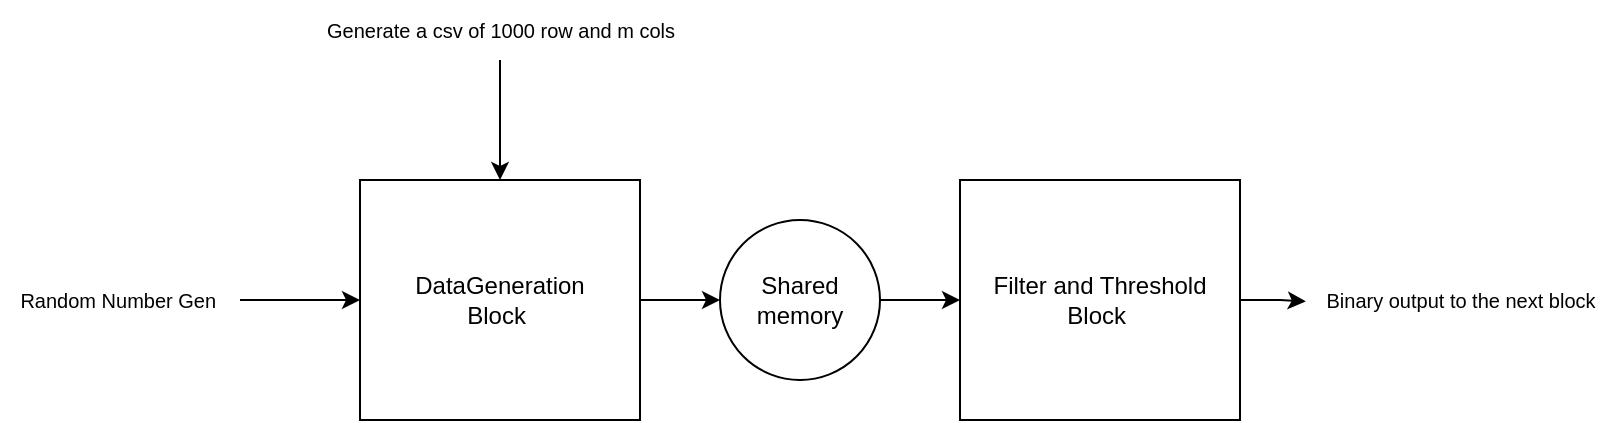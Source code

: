 <mxfile version="27.0.2" pages="3">
  <diagram name="Overall Arch" id="ktEbDDVXrIGKhX2a_HJS">
    <mxGraphModel dx="837" dy="531" grid="1" gridSize="10" guides="1" tooltips="1" connect="1" arrows="1" fold="1" page="1" pageScale="1" pageWidth="850" pageHeight="1100" math="0" shadow="0">
      <root>
        <mxCell id="0" />
        <mxCell id="1" parent="0" />
        <mxCell id="lzXMIc-5NiY6LFzH1Sxm-4" style="edgeStyle=orthogonalEdgeStyle;rounded=0;orthogonalLoop=1;jettySize=auto;html=1;exitX=1;exitY=0.5;exitDx=0;exitDy=0;entryX=0;entryY=0.5;entryDx=0;entryDy=0;" edge="1" parent="1" source="lzXMIc-5NiY6LFzH1Sxm-1" target="lzXMIc-5NiY6LFzH1Sxm-3">
          <mxGeometry relative="1" as="geometry" />
        </mxCell>
        <mxCell id="lzXMIc-5NiY6LFzH1Sxm-1" value="DataGeneration&lt;div&gt;Block&amp;nbsp;&lt;/div&gt;" style="rounded=0;whiteSpace=wrap;html=1;" vertex="1" parent="1">
          <mxGeometry x="280" y="290" width="140" height="120" as="geometry" />
        </mxCell>
        <mxCell id="lzXMIc-5NiY6LFzH1Sxm-2" value="Filter and Threshold Block&amp;nbsp;" style="rounded=0;whiteSpace=wrap;html=1;" vertex="1" parent="1">
          <mxGeometry x="580" y="290" width="140" height="120" as="geometry" />
        </mxCell>
        <mxCell id="lzXMIc-5NiY6LFzH1Sxm-5" style="edgeStyle=orthogonalEdgeStyle;rounded=0;orthogonalLoop=1;jettySize=auto;html=1;exitX=1;exitY=0.5;exitDx=0;exitDy=0;entryX=0;entryY=0.5;entryDx=0;entryDy=0;" edge="1" parent="1" source="lzXMIc-5NiY6LFzH1Sxm-3" target="lzXMIc-5NiY6LFzH1Sxm-2">
          <mxGeometry relative="1" as="geometry" />
        </mxCell>
        <mxCell id="lzXMIc-5NiY6LFzH1Sxm-3" value="Shared memory" style="ellipse;whiteSpace=wrap;html=1;aspect=fixed;" vertex="1" parent="1">
          <mxGeometry x="460" y="310" width="80" height="80" as="geometry" />
        </mxCell>
        <mxCell id="lzXMIc-5NiY6LFzH1Sxm-9" style="edgeStyle=orthogonalEdgeStyle;rounded=0;orthogonalLoop=1;jettySize=auto;html=1;entryX=0.5;entryY=0;entryDx=0;entryDy=0;" edge="1" parent="1" source="lzXMIc-5NiY6LFzH1Sxm-8" target="lzXMIc-5NiY6LFzH1Sxm-1">
          <mxGeometry relative="1" as="geometry" />
        </mxCell>
        <mxCell id="lzXMIc-5NiY6LFzH1Sxm-8" value="&lt;font style=&quot;font-size: 10px;&quot;&gt;Generate a csv of 1000 row and m cols&lt;/font&gt;" style="text;html=1;align=center;verticalAlign=middle;resizable=0;points=[];autosize=1;strokeColor=none;fillColor=none;" vertex="1" parent="1">
          <mxGeometry x="250" y="200" width="200" height="30" as="geometry" />
        </mxCell>
        <mxCell id="lzXMIc-5NiY6LFzH1Sxm-11" style="edgeStyle=orthogonalEdgeStyle;rounded=0;orthogonalLoop=1;jettySize=auto;html=1;" edge="1" parent="1" source="lzXMIc-5NiY6LFzH1Sxm-10" target="lzXMIc-5NiY6LFzH1Sxm-1">
          <mxGeometry relative="1" as="geometry" />
        </mxCell>
        <mxCell id="lzXMIc-5NiY6LFzH1Sxm-10" value="&lt;font style=&quot;font-size: 10px;&quot;&gt;Random Number Gen&amp;nbsp;&lt;/font&gt;" style="text;html=1;align=center;verticalAlign=middle;resizable=0;points=[];autosize=1;strokeColor=none;fillColor=none;" vertex="1" parent="1">
          <mxGeometry x="100" y="335" width="120" height="30" as="geometry" />
        </mxCell>
        <mxCell id="lzXMIc-5NiY6LFzH1Sxm-13" value="&lt;font style=&quot;font-size: 10px;&quot;&gt;Binary output to the next block&lt;/font&gt;" style="text;html=1;align=center;verticalAlign=middle;resizable=0;points=[];autosize=1;strokeColor=none;fillColor=none;" vertex="1" parent="1">
          <mxGeometry x="750" y="335" width="160" height="30" as="geometry" />
        </mxCell>
        <mxCell id="lzXMIc-5NiY6LFzH1Sxm-14" style="edgeStyle=orthogonalEdgeStyle;rounded=0;orthogonalLoop=1;jettySize=auto;html=1;entryX=0.018;entryY=0.522;entryDx=0;entryDy=0;entryPerimeter=0;" edge="1" parent="1" source="lzXMIc-5NiY6LFzH1Sxm-2" target="lzXMIc-5NiY6LFzH1Sxm-13">
          <mxGeometry relative="1" as="geometry" />
        </mxCell>
      </root>
    </mxGraphModel>
  </diagram>
  <diagram id="tHe-NJX3uZrJXFJXt7Ca" name="Data Gen Block">
    <mxGraphModel dx="693" dy="440" grid="1" gridSize="10" guides="1" tooltips="1" connect="1" arrows="1" fold="1" page="1" pageScale="1" pageWidth="850" pageHeight="1100" math="0" shadow="0">
      <root>
        <mxCell id="0" />
        <mxCell id="1" parent="0" />
        <mxCell id="AciwLgOPIirsm0JgbYt3-4" style="edgeStyle=orthogonalEdgeStyle;rounded=0;orthogonalLoop=1;jettySize=auto;html=1;exitX=1;exitY=0.5;exitDx=0;exitDy=0;entryX=0.5;entryY=0;entryDx=0;entryDy=0;" edge="1" parent="1" source="AciwLgOPIirsm0JgbYt3-1" target="AciwLgOPIirsm0JgbYt3-3">
          <mxGeometry relative="1" as="geometry" />
        </mxCell>
        <mxCell id="AciwLgOPIirsm0JgbYt3-1" value="csv file input" style="rounded=0;whiteSpace=wrap;html=1;" vertex="1" parent="1">
          <mxGeometry x="280" y="270" width="120" height="60" as="geometry" />
        </mxCell>
        <mxCell id="AciwLgOPIirsm0JgbYt3-5" style="edgeStyle=orthogonalEdgeStyle;rounded=0;orthogonalLoop=1;jettySize=auto;html=1;exitX=1;exitY=0.5;exitDx=0;exitDy=0;entryX=0.5;entryY=1;entryDx=0;entryDy=0;" edge="1" parent="1" source="AciwLgOPIirsm0JgbYt3-2" target="AciwLgOPIirsm0JgbYt3-3">
          <mxGeometry relative="1" as="geometry" />
        </mxCell>
        <mxCell id="AciwLgOPIirsm0JgbYt3-2" value="random number gen&amp;nbsp;" style="rounded=0;whiteSpace=wrap;html=1;" vertex="1" parent="1">
          <mxGeometry x="280" y="400" width="120" height="60" as="geometry" />
        </mxCell>
        <mxCell id="AciwLgOPIirsm0JgbYt3-7" style="edgeStyle=orthogonalEdgeStyle;rounded=0;orthogonalLoop=1;jettySize=auto;html=1;exitX=1;exitY=0.5;exitDx=0;exitDy=0;entryX=0;entryY=0.5;entryDx=0;entryDy=0;" edge="1" parent="1" source="AciwLgOPIirsm0JgbYt3-3" target="AciwLgOPIirsm0JgbYt3-6">
          <mxGeometry relative="1" as="geometry" />
        </mxCell>
        <mxCell id="AciwLgOPIirsm0JgbYt3-3" value="No. of args" style="rhombus;whiteSpace=wrap;html=1;" vertex="1" parent="1">
          <mxGeometry x="470" y="330" width="80" height="80" as="geometry" />
        </mxCell>
        <mxCell id="AciwLgOPIirsm0JgbYt3-8" style="edgeStyle=orthogonalEdgeStyle;rounded=0;orthogonalLoop=1;jettySize=auto;html=1;exitX=1;exitY=0.5;exitDx=0;exitDy=0;" edge="1" parent="1" source="AciwLgOPIirsm0JgbYt3-6">
          <mxGeometry relative="1" as="geometry">
            <mxPoint x="850" y="370" as="targetPoint" />
          </mxGeometry>
        </mxCell>
        <mxCell id="AciwLgOPIirsm0JgbYt3-6" value="Send data to filter block" style="rounded=0;whiteSpace=wrap;html=1;" vertex="1" parent="1">
          <mxGeometry x="620" y="340" width="120" height="60" as="geometry" />
        </mxCell>
        <mxCell id="AciwLgOPIirsm0JgbYt3-9" value="To shared&amp;nbsp;&lt;div&gt;memory&lt;/div&gt;" style="text;html=1;align=center;verticalAlign=middle;resizable=0;points=[];autosize=1;strokeColor=none;fillColor=none;" vertex="1" parent="1">
          <mxGeometry x="750" y="350" width="80" height="40" as="geometry" />
        </mxCell>
      </root>
    </mxGraphModel>
  </diagram>
  <diagram id="bcAsDHsdtQetuHRcrG7V" name="FilterAndThresholdBlock">
    <mxGraphModel dx="837" dy="531" grid="1" gridSize="10" guides="1" tooltips="1" connect="1" arrows="1" fold="1" page="1" pageScale="1" pageWidth="850" pageHeight="1100" math="0" shadow="0">
      <root>
        <mxCell id="0" />
        <mxCell id="1" parent="0" />
        <mxCell id="BVBc1Gc-h8iQMJJFXqq3-9" style="edgeStyle=orthogonalEdgeStyle;rounded=0;orthogonalLoop=1;jettySize=auto;html=1;exitX=0.5;exitY=0;exitDx=0;exitDy=0;entryX=0;entryY=0.5;entryDx=0;entryDy=0;" edge="1" parent="1" source="BVBc1Gc-h8iQMJJFXqq3-1" target="BVBc1Gc-h8iQMJJFXqq3-8">
          <mxGeometry relative="1" as="geometry" />
        </mxCell>
        <mxCell id="BVBc1Gc-h8iQMJJFXqq3-1" value="Sliding Window Thread" style="rounded=0;whiteSpace=wrap;html=1;" vertex="1" parent="1">
          <mxGeometry x="210" y="310" width="120" height="60" as="geometry" />
        </mxCell>
        <mxCell id="BVBc1Gc-h8iQMJJFXqq3-13" style="edgeStyle=orthogonalEdgeStyle;rounded=0;orthogonalLoop=1;jettySize=auto;html=1;" edge="1" parent="1" source="BVBc1Gc-h8iQMJJFXqq3-3">
          <mxGeometry relative="1" as="geometry">
            <mxPoint x="590" y="340.0" as="targetPoint" />
          </mxGeometry>
        </mxCell>
        <mxCell id="BVBc1Gc-h8iQMJJFXqq3-3" value="Filtering thread" style="rounded=0;whiteSpace=wrap;html=1;" vertex="1" parent="1">
          <mxGeometry x="410" y="310" width="120" height="60" as="geometry" />
        </mxCell>
        <mxCell id="BVBc1Gc-h8iQMJJFXqq3-6" style="edgeStyle=orthogonalEdgeStyle;rounded=0;orthogonalLoop=1;jettySize=auto;html=1;entryX=0;entryY=0.5;entryDx=0;entryDy=0;" edge="1" parent="1" source="BVBc1Gc-h8iQMJJFXqq3-4" target="BVBc1Gc-h8iQMJJFXqq3-1">
          <mxGeometry relative="1" as="geometry" />
        </mxCell>
        <mxCell id="BVBc1Gc-h8iQMJJFXqq3-4" value="Shared Memory" style="text;html=1;align=center;verticalAlign=middle;whiteSpace=wrap;rounded=0;" vertex="1" parent="1">
          <mxGeometry x="70" y="325" width="60" height="30" as="geometry" />
        </mxCell>
        <mxCell id="BVBc1Gc-h8iQMJJFXqq3-10" style="edgeStyle=orthogonalEdgeStyle;rounded=0;orthogonalLoop=1;jettySize=auto;html=1;exitX=1;exitY=0.5;exitDx=0;exitDy=0;entryX=0.5;entryY=0;entryDx=0;entryDy=0;" edge="1" parent="1" source="BVBc1Gc-h8iQMJJFXqq3-8" target="BVBc1Gc-h8iQMJJFXqq3-3">
          <mxGeometry relative="1" as="geometry" />
        </mxCell>
        <mxCell id="BVBc1Gc-h8iQMJJFXqq3-8" value="shared vector" style="ellipse;whiteSpace=wrap;html=1;aspect=fixed;" vertex="1" parent="1">
          <mxGeometry x="330" y="180" width="80" height="80" as="geometry" />
        </mxCell>
        <mxCell id="BVBc1Gc-h8iQMJJFXqq3-12" style="edgeStyle=orthogonalEdgeStyle;rounded=0;orthogonalLoop=1;jettySize=auto;html=1;entryX=0.5;entryY=1;entryDx=0;entryDy=0;" edge="1" parent="1" source="BVBc1Gc-h8iQMJJFXqq3-11" target="BVBc1Gc-h8iQMJJFXqq3-3">
          <mxGeometry relative="1" as="geometry" />
        </mxCell>
        <mxCell id="BVBc1Gc-h8iQMJJFXqq3-11" value="Threshold input" style="text;html=1;align=center;verticalAlign=middle;whiteSpace=wrap;rounded=0;" vertex="1" parent="1">
          <mxGeometry x="440" y="420" width="60" height="30" as="geometry" />
        </mxCell>
        <mxCell id="BVBc1Gc-h8iQMJJFXqq3-14" value="Boolean output&amp;nbsp;&lt;br&gt;to the next block" style="text;html=1;align=center;verticalAlign=middle;resizable=0;points=[];autosize=1;strokeColor=none;fillColor=none;" vertex="1" parent="1">
          <mxGeometry x="585" y="320" width="110" height="40" as="geometry" />
        </mxCell>
      </root>
    </mxGraphModel>
  </diagram>
</mxfile>
